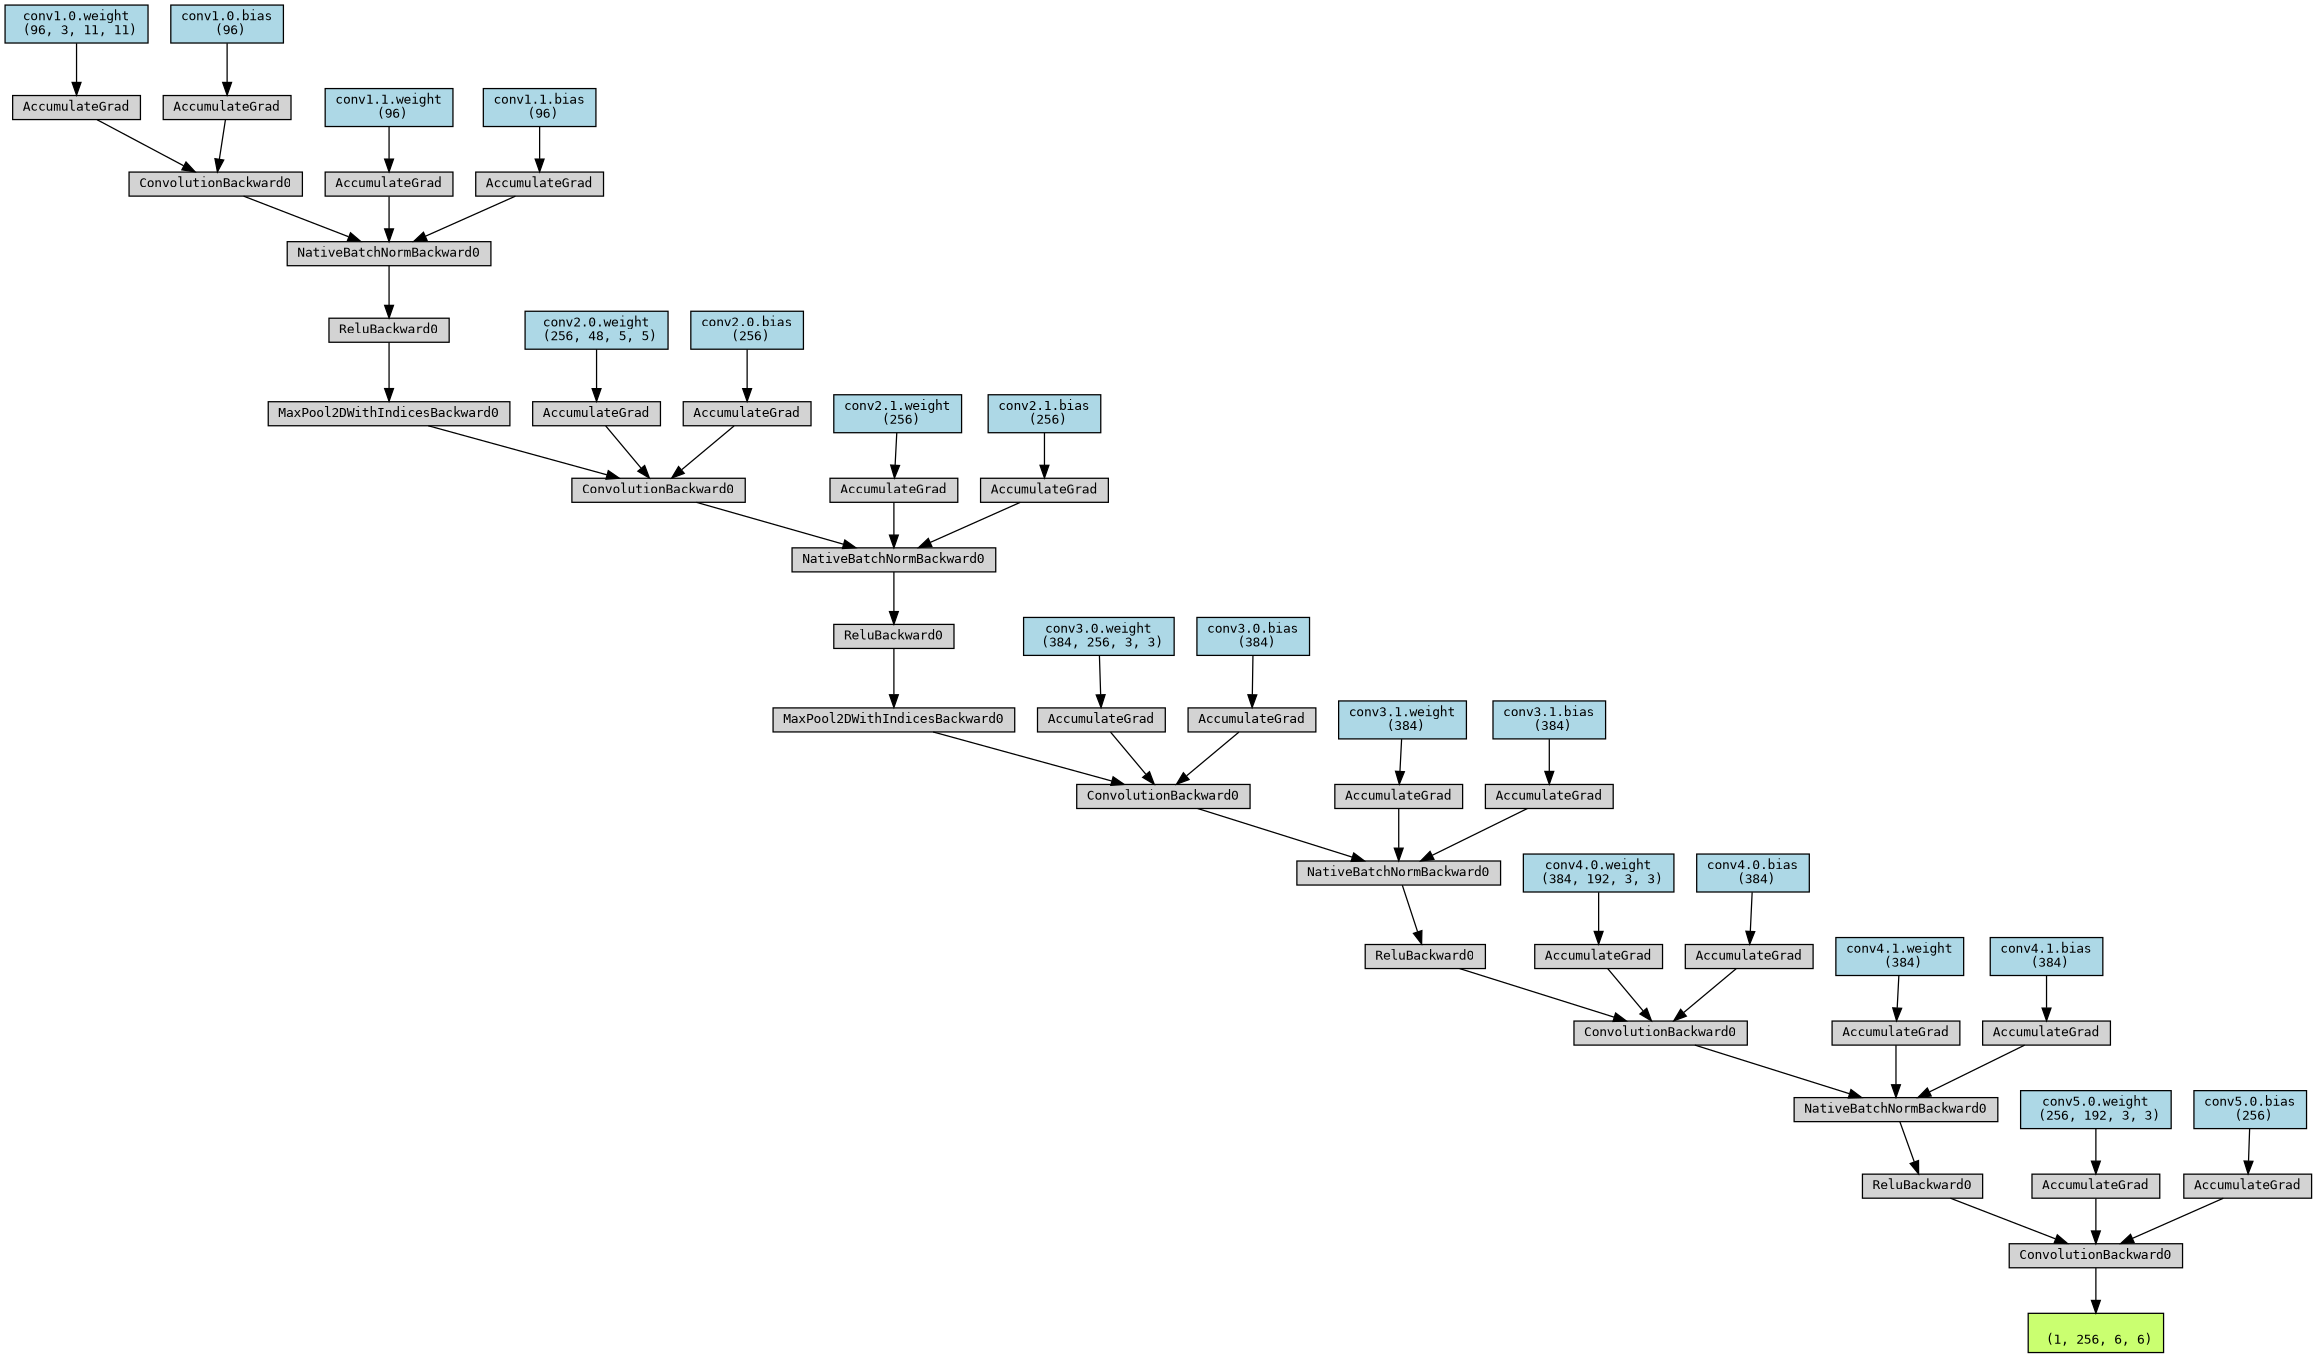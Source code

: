 digraph {
	graph [size="15.45,15.45"]
	node [align=left fontname=monospace fontsize=10 height=0.2 ranksep=0.1 shape=box style=filled]
	138529949358736 [label="
 (1, 256, 6, 6)" fillcolor=darkolivegreen1]
	138528702833344 [label=ConvolutionBackward0]
	138528704787648 -> 138528702833344
	138528704787648 [label=ReluBackward0]
	138528702828736 -> 138528704787648
	138528702828736 [label=NativeBatchNormBackward0]
	138528702833536 -> 138528702828736
	138528702833536 [label=ConvolutionBackward0]
	138528702833728 -> 138528702833536
	138528702833728 [label=ReluBackward0]
	138528702833920 -> 138528702833728
	138528702833920 [label=NativeBatchNormBackward0]
	138528702834016 -> 138528702833920
	138528702834016 [label=ConvolutionBackward0]
	138528702834208 -> 138528702834016
	138528702834208 [label=MaxPool2DWithIndicesBackward0]
	138528702834400 -> 138528702834208
	138528702834400 [label=ReluBackward0]
	138528702834496 -> 138528702834400
	138528702834496 [label=NativeBatchNormBackward0]
	138528702834592 -> 138528702834496
	138528702834592 [label=ConvolutionBackward0]
	138528702834784 -> 138528702834592
	138528702834784 [label=MaxPool2DWithIndicesBackward0]
	138528702834976 -> 138528702834784
	138528702834976 [label=ReluBackward0]
	138528702835072 -> 138528702834976
	138528702835072 [label=NativeBatchNormBackward0]
	138528702835168 -> 138528702835072
	138528702835168 [label=ConvolutionBackward0]
	138528702835360 -> 138528702835168
	138529949428192 [label="conv1.0.weight
 (96, 3, 11, 11)" fillcolor=lightblue]
	138529949428192 -> 138528702835360
	138528702835360 [label=AccumulateGrad]
	138528702835312 -> 138528702835168
	138529949421392 [label="conv1.0.bias
 (96)" fillcolor=lightblue]
	138529949421392 -> 138528702835312
	138528702835312 [label=AccumulateGrad]
	138528702835120 -> 138528702835072
	138529949421232 [label="conv1.1.weight
 (96)" fillcolor=lightblue]
	138529949421232 -> 138528702835120
	138528702835120 [label=AccumulateGrad]
	138528702834880 -> 138528702835072
	138529949421072 [label="conv1.1.bias
 (96)" fillcolor=lightblue]
	138529949421072 -> 138528702834880
	138528702834880 [label=AccumulateGrad]
	138528702834736 -> 138528702834592
	138529949420272 [label="conv2.0.weight
 (256, 48, 5, 5)" fillcolor=lightblue]
	138529949420272 -> 138528702834736
	138528702834736 [label=AccumulateGrad]
	138528702834688 -> 138528702834592
	138529949420192 [label="conv2.0.bias
 (256)" fillcolor=lightblue]
	138529949420192 -> 138528702834688
	138528702834688 [label=AccumulateGrad]
	138528702834544 -> 138528702834496
	138529949420112 [label="conv2.1.weight
 (256)" fillcolor=lightblue]
	138529949420112 -> 138528702834544
	138528702834544 [label=AccumulateGrad]
	138528702834304 -> 138528702834496
	138529949419872 [label="conv2.1.bias
 (256)" fillcolor=lightblue]
	138529949419872 -> 138528702834304
	138528702834304 [label=AccumulateGrad]
	138528702834160 -> 138528702834016
	138529949425152 [label="conv3.0.weight
 (384, 256, 3, 3)" fillcolor=lightblue]
	138529949425152 -> 138528702834160
	138528702834160 [label=AccumulateGrad]
	138528702834112 -> 138528702834016
	138529949418752 [label="conv3.0.bias
 (384)" fillcolor=lightblue]
	138529949418752 -> 138528702834112
	138528702834112 [label=AccumulateGrad]
	138528702833968 -> 138528702833920
	138529949418672 [label="conv3.1.weight
 (384)" fillcolor=lightblue]
	138529949418672 -> 138528702833968
	138528702833968 [label=AccumulateGrad]
	138528702833824 -> 138528702833920
	138529949425072 [label="conv3.1.bias
 (384)" fillcolor=lightblue]
	138529949425072 -> 138528702833824
	138528702833824 [label=AccumulateGrad]
	138528702833680 -> 138528702833536
	138529949418432 [label="conv4.0.weight
 (384, 192, 3, 3)" fillcolor=lightblue]
	138529949418432 -> 138528702833680
	138528702833680 [label=AccumulateGrad]
	138528702833632 -> 138528702833536
	138529949418352 [label="conv4.0.bias
 (384)" fillcolor=lightblue]
	138529949418352 -> 138528702833632
	138528702833632 [label=AccumulateGrad]
	138528702833584 -> 138528702828736
	138529949424752 [label="conv4.1.weight
 (384)" fillcolor=lightblue]
	138529949424752 -> 138528702833584
	138528702833584 [label=AccumulateGrad]
	138528702833152 -> 138528702828736
	138529949424672 [label="conv4.1.bias
 (384)" fillcolor=lightblue]
	138529949424672 -> 138528702833152
	138528702833152 [label=AccumulateGrad]
	138528702833296 -> 138528702833344
	138529949419152 [label="conv5.0.weight
 (256, 192, 3, 3)" fillcolor=lightblue]
	138529949419152 -> 138528702833296
	138528702833296 [label=AccumulateGrad]
	138528702833392 -> 138528702833344
	138529949430112 [label="conv5.0.bias
 (256)" fillcolor=lightblue]
	138529949430112 -> 138528702833392
	138528702833392 [label=AccumulateGrad]
	138528702833344 -> 138529949358736
}
